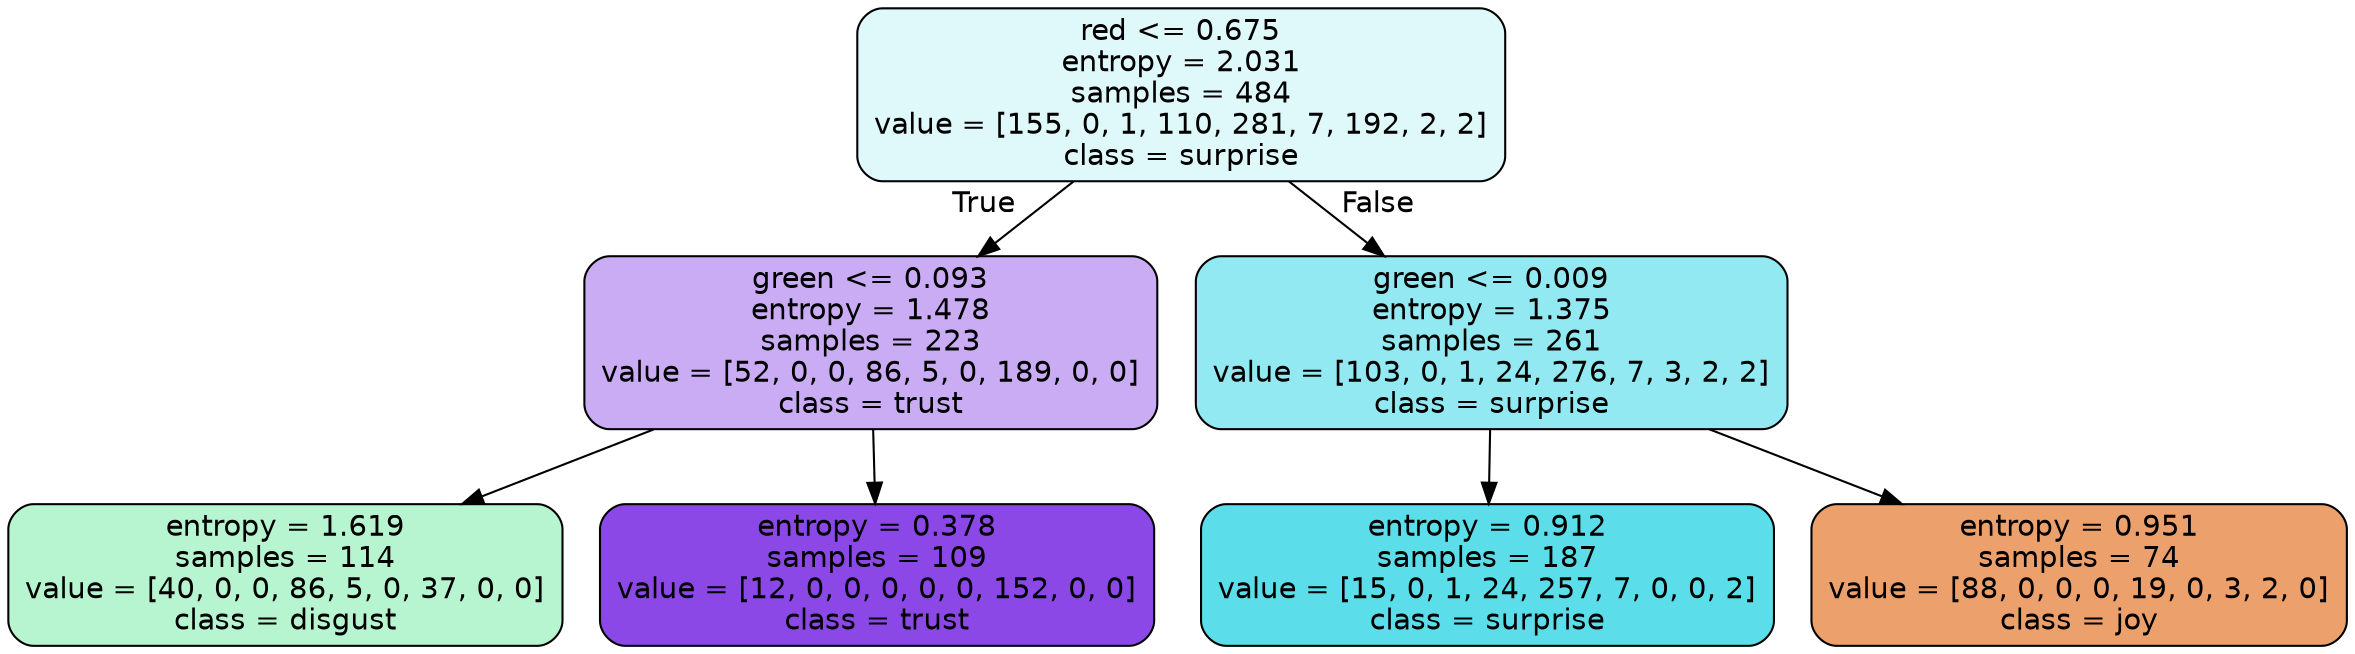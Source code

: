 digraph Tree {
node [shape=box, style="filled, rounded", color="black", fontname=helvetica] ;
edge [fontname=helvetica] ;
0 [label="red <= 0.675\nentropy = 2.031\nsamples = 484\nvalue = [155, 0, 1, 110, 281, 7, 192, 2, 2]\nclass = surprise", fillcolor="#39d7e529"] ;
1 [label="green <= 0.093\nentropy = 1.478\nsamples = 223\nvalue = [52, 0, 0, 86, 5, 0, 189, 0, 0]\nclass = trust", fillcolor="#8139e56b"] ;
0 -> 1 [labeldistance=2.5, labelangle=45, headlabel="True"] ;
2 [label="entropy = 1.619\nsamples = 114\nvalue = [40, 0, 0, 86, 5, 0, 37, 0, 0]\nclass = disgust", fillcolor="#39e5815c"] ;
1 -> 2 ;
3 [label="entropy = 0.378\nsamples = 109\nvalue = [12, 0, 0, 0, 0, 0, 152, 0, 0]\nclass = trust", fillcolor="#8139e5eb"] ;
1 -> 3 ;
4 [label="green <= 0.009\nentropy = 1.375\nsamples = 261\nvalue = [103, 0, 1, 24, 276, 7, 3, 2, 2]\nclass = surprise", fillcolor="#39d7e58c"] ;
0 -> 4 [labeldistance=2.5, labelangle=-45, headlabel="False"] ;
5 [label="entropy = 0.912\nsamples = 187\nvalue = [15, 0, 1, 24, 257, 7, 0, 0, 2]\nclass = surprise", fillcolor="#39d7e5d3"] ;
4 -> 5 ;
6 [label="entropy = 0.951\nsamples = 74\nvalue = [88, 0, 0, 0, 19, 0, 3, 2, 0]\nclass = joy", fillcolor="#e58139bd"] ;
4 -> 6 ;
}